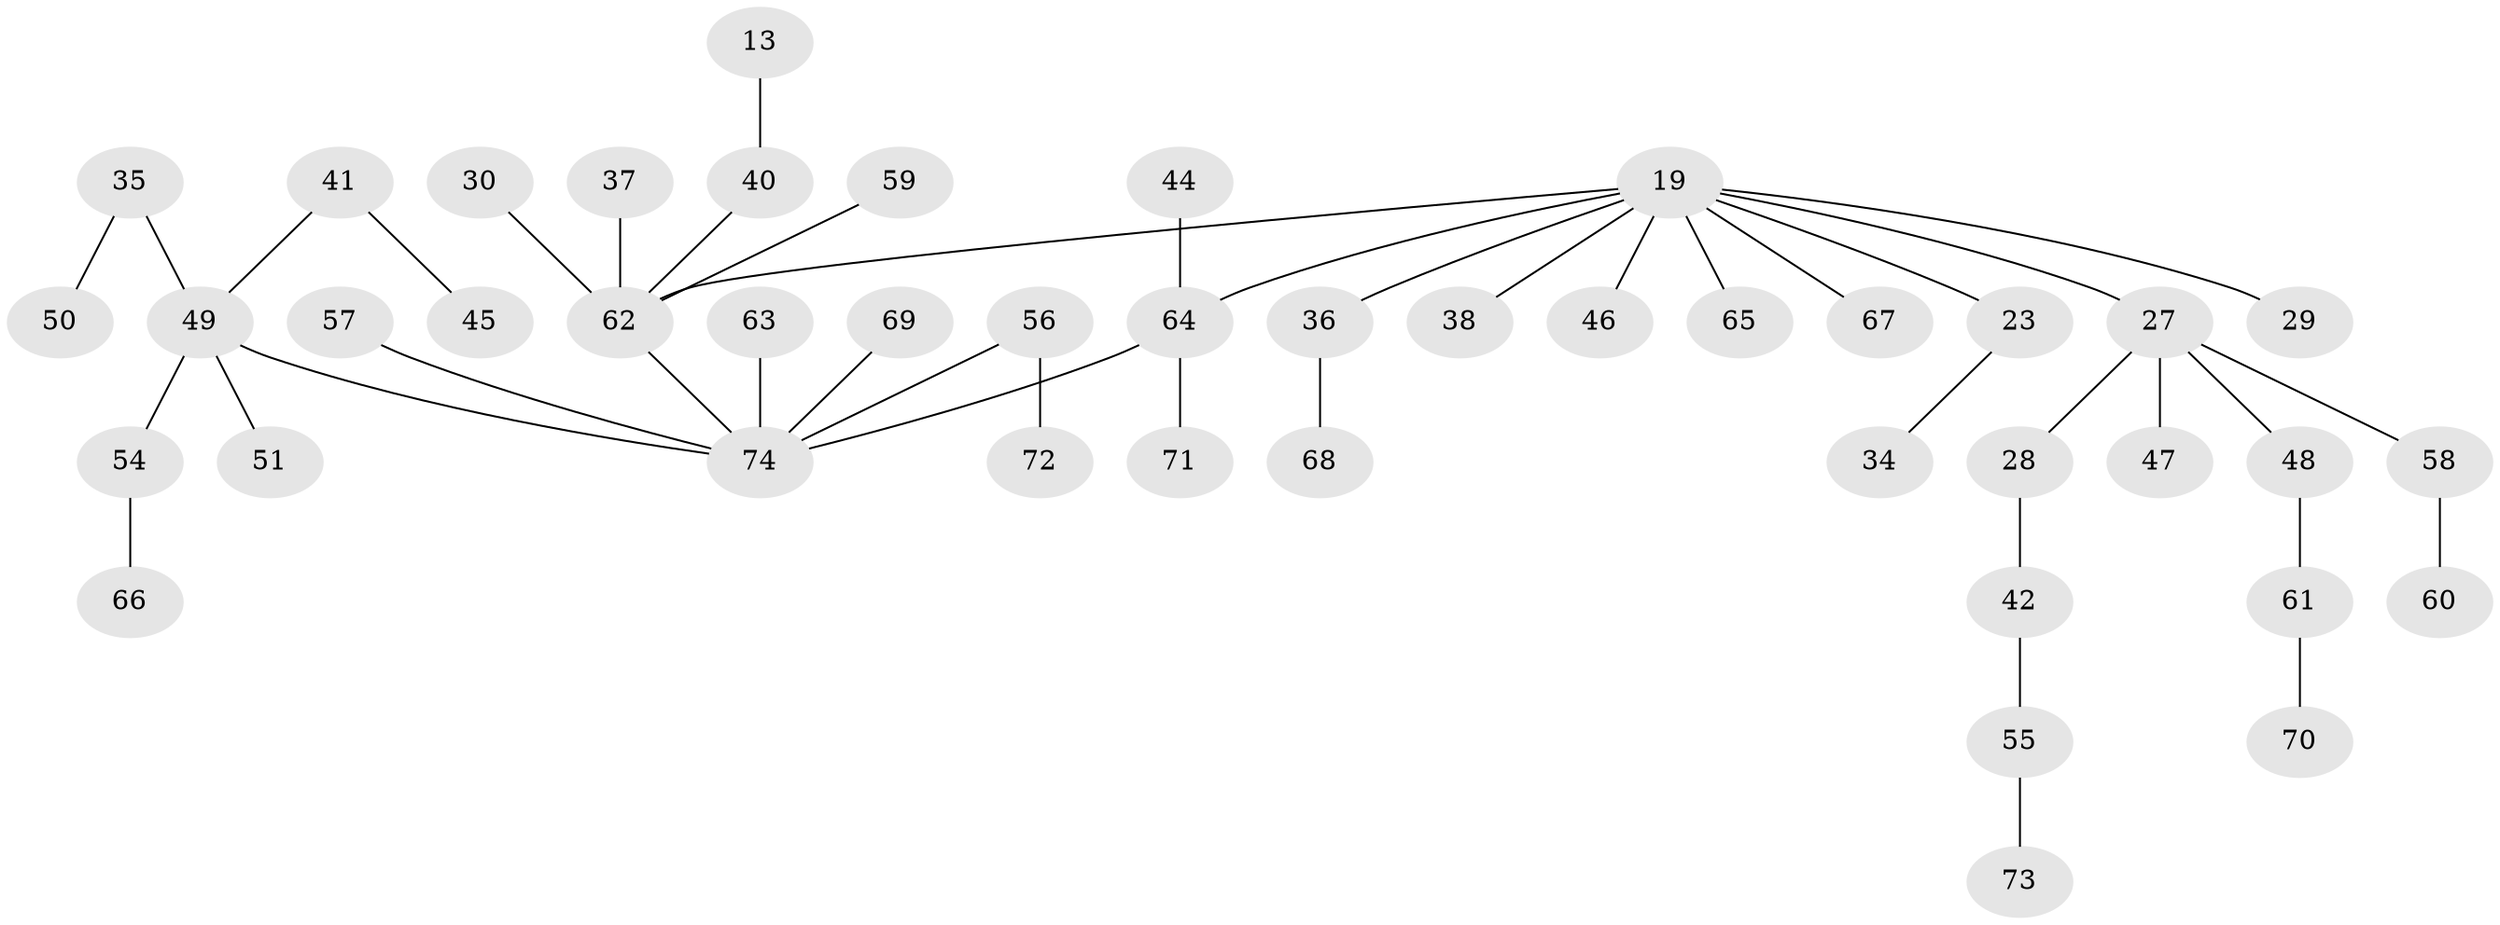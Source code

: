 // original degree distribution, {5: 0.04054054054054054, 3: 0.10810810810810811, 4: 0.05405405405405406, 6: 0.02702702702702703, 2: 0.32432432432432434, 1: 0.44594594594594594}
// Generated by graph-tools (version 1.1) at 2025/45/03/04/25 21:45:34]
// undirected, 44 vertices, 44 edges
graph export_dot {
graph [start="1"]
  node [color=gray90,style=filled];
  13;
  19 [super="+14+15"];
  23;
  27 [super="+7+25"];
  28;
  29;
  30;
  34;
  35;
  36;
  37;
  38;
  40 [super="+5+6"];
  41;
  42;
  44;
  45;
  46;
  47;
  48;
  49 [super="+20+24+33"];
  50;
  51;
  54;
  55;
  56;
  57;
  58;
  59;
  60;
  61;
  62 [super="+2+21"];
  63;
  64 [super="+39+16+10+31"];
  65;
  66;
  67;
  68;
  69;
  70;
  71;
  72;
  73;
  74 [super="+26+53"];
  13 -- 40;
  19 -- 23;
  19 -- 65;
  19 -- 67;
  19 -- 36;
  19 -- 38;
  19 -- 46;
  19 -- 27;
  19 -- 29;
  19 -- 64;
  19 -- 62;
  23 -- 34;
  27 -- 48;
  27 -- 58;
  27 -- 47;
  27 -- 28;
  28 -- 42;
  30 -- 62;
  35 -- 50;
  35 -- 49;
  36 -- 68;
  37 -- 62;
  40 -- 62;
  41 -- 45;
  41 -- 49;
  42 -- 55;
  44 -- 64;
  48 -- 61;
  49 -- 51;
  49 -- 54;
  49 -- 74;
  54 -- 66;
  55 -- 73;
  56 -- 72;
  56 -- 74;
  57 -- 74;
  58 -- 60;
  59 -- 62;
  61 -- 70;
  62 -- 74;
  63 -- 74;
  64 -- 74;
  64 -- 71;
  69 -- 74;
}
